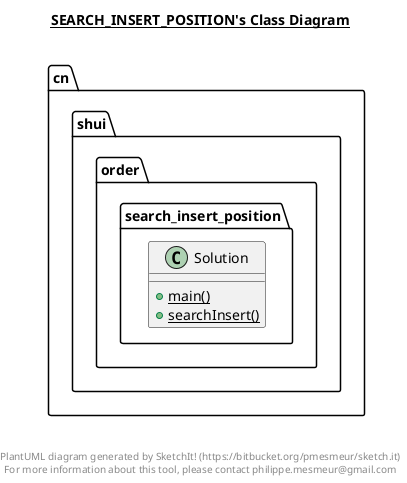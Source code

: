 @startuml

title __SEARCH_INSERT_POSITION's Class Diagram__\n

  namespace cn.shui.order {
    namespace search_insert_position {
      class cn.shui.order.search_insert_position.Solution {
          {static} + main()
          {static} + searchInsert()
      }
    }
  }
  



right footer


PlantUML diagram generated by SketchIt! (https://bitbucket.org/pmesmeur/sketch.it)
For more information about this tool, please contact philippe.mesmeur@gmail.com
endfooter

@enduml
